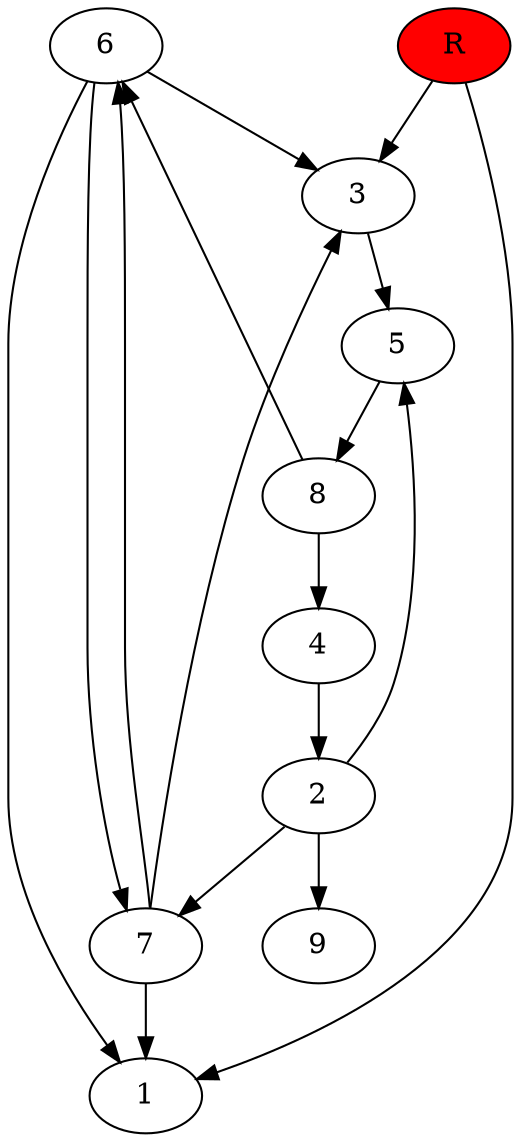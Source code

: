 digraph prb45512 {
	1
	2
	3
	4
	5
	6
	7
	8
	R [fillcolor="#ff0000" style=filled]
	2 -> 5
	2 -> 7
	2 -> 9
	3 -> 5
	4 -> 2
	5 -> 8
	6 -> 1
	6 -> 3
	6 -> 7
	7 -> 1
	7 -> 3
	7 -> 6
	8 -> 4
	8 -> 6
	R -> 1
	R -> 3
}
